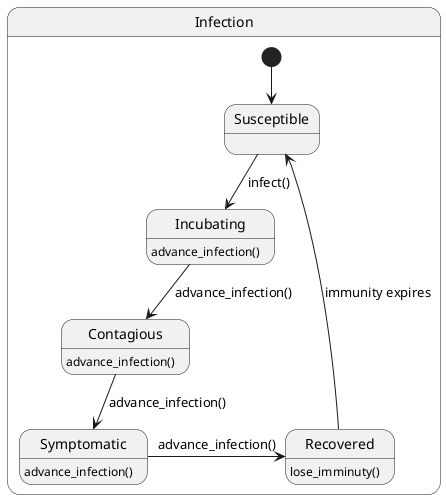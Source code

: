 @startuml Normal_Infection
skinparam DefaultFontName ArialMT
state Infection {
    [*] --> Susceptible
    Susceptible -down-> Incubating : infect()
    Incubating : advance_infection()
    Incubating -down-> Contagious : advance_infection()
    Contagious : advance_infection()
    Contagious --> Symptomatic : advance_infection()
    Symptomatic : advance_infection()
    Symptomatic -right-> Recovered : advance_infection()
    Recovered: lose_imminuty()
    Recovered -up-> Susceptible : immunity expires
}

@enduml